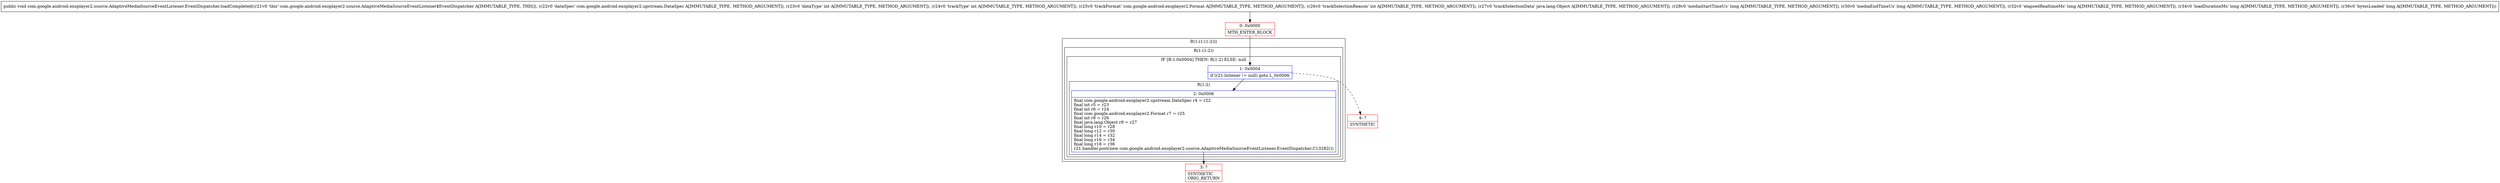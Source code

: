 digraph "CFG forcom.google.android.exoplayer2.source.AdaptiveMediaSourceEventListener.EventDispatcher.loadCompleted(Lcom\/google\/android\/exoplayer2\/upstream\/DataSpec;IILcom\/google\/android\/exoplayer2\/Format;ILjava\/lang\/Object;JJJJJ)V" {
subgraph cluster_Region_176377311 {
label = "R(1:(1:(1:2)))";
node [shape=record,color=blue];
subgraph cluster_Region_129670793 {
label = "R(1:(1:2))";
node [shape=record,color=blue];
subgraph cluster_IfRegion_213585508 {
label = "IF [B:1:0x0004] THEN: R(1:2) ELSE: null";
node [shape=record,color=blue];
Node_1 [shape=record,label="{1\:\ 0x0004|if (r21.listener != null) goto L_0x0006\l}"];
subgraph cluster_Region_115732111 {
label = "R(1:2)";
node [shape=record,color=blue];
Node_2 [shape=record,label="{2\:\ 0x0006|final com.google.android.exoplayer2.upstream.DataSpec r4 = r22\lfinal int r5 = r23\lfinal int r6 = r24\lfinal com.google.android.exoplayer2.Format r7 = r25\lfinal int r8 = r26\lfinal java.lang.Object r9 = r27\lfinal long r10 = r28\lfinal long r12 = r30\lfinal long r14 = r32\lfinal long r16 = r34\lfinal long r18 = r36\lr21.handler.post(new com.google.android.exoplayer2.source.AdaptiveMediaSourceEventListener.EventDispatcher.C13282())\l}"];
}
}
}
}
Node_0 [shape=record,color=red,label="{0\:\ 0x0000|MTH_ENTER_BLOCK\l}"];
Node_3 [shape=record,color=red,label="{3\:\ ?|SYNTHETIC\lORIG_RETURN\l}"];
Node_4 [shape=record,color=red,label="{4\:\ ?|SYNTHETIC\l}"];
MethodNode[shape=record,label="{public void com.google.android.exoplayer2.source.AdaptiveMediaSourceEventListener.EventDispatcher.loadCompleted((r21v0 'this' com.google.android.exoplayer2.source.AdaptiveMediaSourceEventListener$EventDispatcher A[IMMUTABLE_TYPE, THIS]), (r22v0 'dataSpec' com.google.android.exoplayer2.upstream.DataSpec A[IMMUTABLE_TYPE, METHOD_ARGUMENT]), (r23v0 'dataType' int A[IMMUTABLE_TYPE, METHOD_ARGUMENT]), (r24v0 'trackType' int A[IMMUTABLE_TYPE, METHOD_ARGUMENT]), (r25v0 'trackFormat' com.google.android.exoplayer2.Format A[IMMUTABLE_TYPE, METHOD_ARGUMENT]), (r26v0 'trackSelectionReason' int A[IMMUTABLE_TYPE, METHOD_ARGUMENT]), (r27v0 'trackSelectionData' java.lang.Object A[IMMUTABLE_TYPE, METHOD_ARGUMENT]), (r28v0 'mediaStartTimeUs' long A[IMMUTABLE_TYPE, METHOD_ARGUMENT]), (r30v0 'mediaEndTimeUs' long A[IMMUTABLE_TYPE, METHOD_ARGUMENT]), (r32v0 'elapsedRealtimeMs' long A[IMMUTABLE_TYPE, METHOD_ARGUMENT]), (r34v0 'loadDurationMs' long A[IMMUTABLE_TYPE, METHOD_ARGUMENT]), (r36v0 'bytesLoaded' long A[IMMUTABLE_TYPE, METHOD_ARGUMENT])) }"];
MethodNode -> Node_0;
Node_1 -> Node_2;
Node_1 -> Node_4[style=dashed];
Node_2 -> Node_3;
Node_0 -> Node_1;
}

